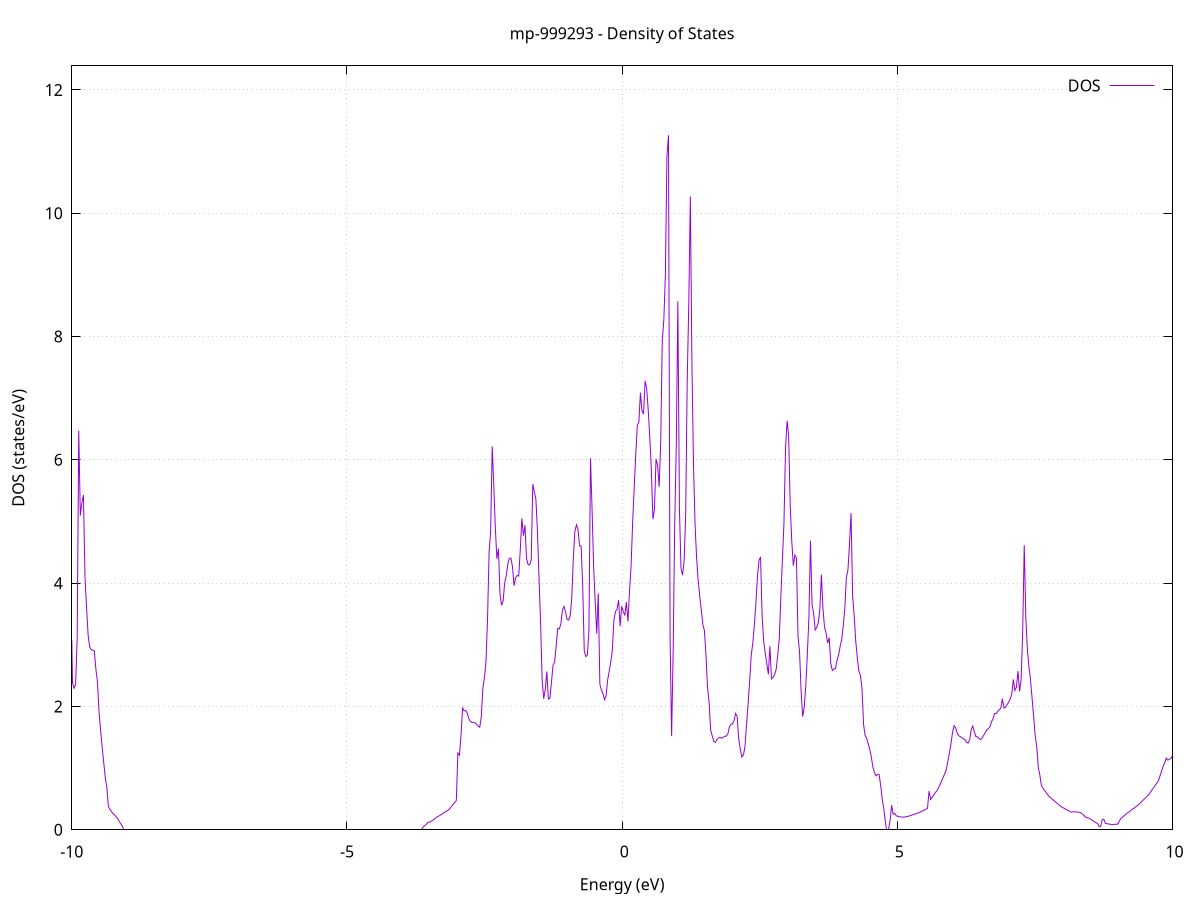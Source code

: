 set title 'mp-999293 - Density of States'
set xlabel 'Energy (eV)'
set ylabel 'DOS (states/eV)'
set grid
set xrange [-10:10]
set yrange [0:12.390]
set xzeroaxis lt -1
set terminal png size 800,600
set output 'mp-999293_dos_gnuplot.png'
plot '-' using 1:2 with lines title 'DOS'
-13.870700 0.000000
-13.842400 0.000000
-13.814000 0.000000
-13.785700 0.000000
-13.757300 0.000000
-13.729000 0.000000
-13.700600 0.000000
-13.672300 0.000000
-13.643900 0.000000
-13.615600 0.000000
-13.587200 0.000000
-13.558900 0.000000
-13.530500 0.000000
-13.502200 0.000000
-13.473800 0.000000
-13.445500 0.000000
-13.417100 0.000000
-13.388800 0.000000
-13.360400 0.000000
-13.332100 0.000000
-13.303700 0.000000
-13.275400 0.000000
-13.247000 0.000000
-13.218700 0.000000
-13.190300 0.000000
-13.162000 0.000000
-13.133600 0.000000
-13.105300 0.000000
-13.076900 0.000000
-13.048600 0.000000
-13.020200 0.000000
-12.991900 0.000000
-12.963500 0.000000
-12.935200 0.000000
-12.906800 0.000000
-12.878500 0.000000
-12.850200 0.000000
-12.821800 0.000000
-12.793500 0.000000
-12.765100 0.000000
-12.736800 0.000000
-12.708400 0.000000
-12.680100 0.000000
-12.651700 0.000000
-12.623400 0.000000
-12.595000 0.000000
-12.566700 0.000000
-12.538300 0.000000
-12.510000 0.000000
-12.481600 0.000000
-12.453300 0.000000
-12.424900 0.000000
-12.396600 0.000000
-12.368200 0.000000
-12.339900 0.000000
-12.311500 0.000000
-12.283200 0.000000
-12.254800 0.000000
-12.226500 0.000000
-12.198100 0.000000
-12.169800 0.000000
-12.141400 0.000000
-12.113100 0.000000
-12.084700 0.000000
-12.056400 0.000000
-12.028000 0.000000
-11.999700 0.000000
-11.971300 0.000000
-11.943000 0.000000
-11.914600 0.000000
-11.886300 0.000000
-11.857900 0.000000
-11.829600 0.000000
-11.801200 0.000000
-11.772900 0.000000
-11.744500 0.000000
-11.716200 0.000000
-11.687800 0.000000
-11.659500 0.000000
-11.631100 0.000000
-11.602800 0.000000
-11.574400 0.000000
-11.546100 0.000000
-11.517700 0.000000
-11.489400 0.000000
-11.461000 0.000000
-11.432700 0.000000
-11.404300 0.000000
-11.376000 0.000000
-11.347700 0.000000
-11.319300 0.000000
-11.291000 0.078900
-11.262600 0.139100
-11.234300 0.211900
-11.205900 0.250900
-11.177600 0.285100
-11.149200 0.315500
-11.120900 0.347600
-11.092500 0.390900
-11.064200 0.420100
-11.035800 0.453700
-11.007500 0.485700
-10.979100 0.517900
-10.950800 0.554400
-10.922400 0.593700
-10.894100 0.630400
-10.865700 0.665400
-10.837400 0.709900
-10.809000 0.761700
-10.780700 0.818600
-10.752300 0.877700
-10.724000 0.938100
-10.695600 1.157600
-10.667300 1.272500
-10.638900 1.413500
-10.610600 2.827300
-10.582200 2.876700
-10.553900 2.810900
-10.525500 2.350400
-10.497200 2.259900
-10.468800 2.222800
-10.440500 2.191200
-10.412100 2.089600
-10.383800 2.093300
-10.355400 2.105700
-10.327100 2.079100
-10.298700 2.103900
-10.270400 2.129400
-10.242000 2.023200
-10.213700 1.992000
-10.185300 1.922200
-10.157000 1.965000
-10.128600 2.619100
-10.100300 3.099000
-10.071900 4.058200
-10.043600 4.871700
-10.015200 3.879700
-9.986900 2.385300
-9.958500 2.296200
-9.930200 2.360800
-9.901800 3.121700
-9.873500 6.475300
-9.845200 5.097400
-9.816800 5.301800
-9.788500 5.430800
-9.760100 4.094200
-9.731800 3.609300
-9.703400 3.154500
-9.675100 2.964200
-9.646700 2.923900
-9.618400 2.908600
-9.590000 2.901600
-9.561700 2.599300
-9.533300 2.398800
-9.505000 1.911200
-9.476600 1.612100
-9.448300 1.341300
-9.419900 1.094400
-9.391600 0.847500
-9.363200 0.689600
-9.334900 0.374600
-9.306500 0.330500
-9.278200 0.292400
-9.249800 0.264600
-9.221500 0.238600
-9.193100 0.210100
-9.164800 0.183300
-9.136400 0.135200
-9.108100 0.093300
-9.079700 0.057700
-9.051400 0.000000
-9.023000 0.000000
-8.994700 0.000000
-8.966300 0.000000
-8.938000 0.000000
-8.909600 0.000000
-8.881300 0.000000
-8.852900 0.000000
-8.824600 0.000000
-8.796200 0.000000
-8.767900 0.000000
-8.739500 0.000000
-8.711200 0.000000
-8.682800 0.000000
-8.654500 0.000000
-8.626100 0.000000
-8.597800 0.000000
-8.569400 0.000000
-8.541100 0.000000
-8.512700 0.000000
-8.484400 0.000000
-8.456000 0.000000
-8.427700 0.000000
-8.399300 0.000000
-8.371000 0.000000
-8.342700 0.000000
-8.314300 0.000000
-8.286000 0.000000
-8.257600 0.000000
-8.229300 0.000000
-8.200900 0.000000
-8.172600 0.000000
-8.144200 0.000000
-8.115900 0.000000
-8.087500 0.000000
-8.059200 0.000000
-8.030800 0.000000
-8.002500 0.000000
-7.974100 0.000000
-7.945800 0.000000
-7.917400 0.000000
-7.889100 0.000000
-7.860700 0.000000
-7.832400 0.000000
-7.804000 0.000000
-7.775700 0.000000
-7.747300 0.000000
-7.719000 0.000000
-7.690600 0.000000
-7.662300 0.000000
-7.633900 0.000000
-7.605600 0.000000
-7.577200 0.000000
-7.548900 0.000000
-7.520500 0.000000
-7.492200 0.000000
-7.463800 0.000000
-7.435500 0.000000
-7.407100 0.000000
-7.378800 0.000000
-7.350400 0.000000
-7.322100 0.000000
-7.293700 0.000000
-7.265400 0.000000
-7.237000 0.000000
-7.208700 0.000000
-7.180300 0.000000
-7.152000 0.000000
-7.123600 0.000000
-7.095300 0.000000
-7.066900 0.000000
-7.038600 0.000000
-7.010200 0.000000
-6.981900 0.000000
-6.953500 0.000000
-6.925200 0.000000
-6.896800 0.000000
-6.868500 0.000000
-6.840200 0.000000
-6.811800 0.000000
-6.783500 0.000000
-6.755100 0.000000
-6.726800 0.000000
-6.698400 0.000000
-6.670100 0.000000
-6.641700 0.000000
-6.613400 0.000000
-6.585000 0.000000
-6.556700 0.000000
-6.528300 0.000000
-6.500000 0.000000
-6.471600 0.000000
-6.443300 0.000000
-6.414900 0.000000
-6.386600 0.000000
-6.358200 0.000000
-6.329900 0.000000
-6.301500 0.000000
-6.273200 0.000000
-6.244800 0.000000
-6.216500 0.000000
-6.188100 0.000000
-6.159800 0.000000
-6.131400 0.000000
-6.103100 0.000000
-6.074700 0.000000
-6.046400 0.000000
-6.018000 0.000000
-5.989700 0.000000
-5.961300 0.000000
-5.933000 0.000000
-5.904600 0.000000
-5.876300 0.000000
-5.847900 0.000000
-5.819600 0.000000
-5.791200 0.000000
-5.762900 0.000000
-5.734500 0.000000
-5.706200 0.000000
-5.677800 0.000000
-5.649500 0.000000
-5.621100 0.000000
-5.592800 0.000000
-5.564400 0.000000
-5.536100 0.000000
-5.507700 0.000000
-5.479400 0.000000
-5.451000 0.000000
-5.422700 0.000000
-5.394400 0.000000
-5.366000 0.000000
-5.337700 0.000000
-5.309300 0.000000
-5.281000 0.000000
-5.252600 0.000000
-5.224300 0.000000
-5.195900 0.000000
-5.167600 0.000000
-5.139200 0.000000
-5.110900 0.000000
-5.082500 0.000000
-5.054200 0.000000
-5.025800 0.000000
-4.997500 0.000000
-4.969100 0.000000
-4.940800 0.000000
-4.912400 0.000000
-4.884100 0.000000
-4.855700 0.000000
-4.827400 0.000000
-4.799000 0.000000
-4.770700 0.000000
-4.742300 0.000000
-4.714000 0.000000
-4.685600 0.000000
-4.657300 0.000000
-4.628900 0.000000
-4.600600 0.000000
-4.572200 0.000000
-4.543900 0.000000
-4.515500 0.000000
-4.487200 0.000000
-4.458800 0.000000
-4.430500 0.000000
-4.402100 0.000000
-4.373800 0.000000
-4.345400 0.000000
-4.317100 0.000000
-4.288700 0.000000
-4.260400 0.000000
-4.232000 0.000000
-4.203700 0.000000
-4.175300 0.000000
-4.147000 0.000000
-4.118600 0.000000
-4.090300 0.000000
-4.061900 0.000000
-4.033600 0.000000
-4.005200 0.000000
-3.976900 0.000000
-3.948500 0.000000
-3.920200 0.000000
-3.891900 0.000000
-3.863500 0.000000
-3.835200 0.000000
-3.806800 0.000000
-3.778500 0.000000
-3.750100 0.000000
-3.721800 0.000000
-3.693400 0.000000
-3.665100 0.000000
-3.636700 0.000000
-3.608400 0.051500
-3.580000 0.072900
-3.551700 0.096900
-3.523300 0.123400
-3.495000 0.123600
-3.466600 0.139700
-3.438300 0.156500
-3.409900 0.174200
-3.381600 0.194400
-3.353200 0.215600
-3.324900 0.225100
-3.296500 0.241700
-3.268200 0.258300
-3.239800 0.274500
-3.211500 0.290700
-3.183100 0.306600
-3.154800 0.322200
-3.126400 0.348600
-3.098100 0.381600
-3.069700 0.413100
-3.041400 0.444000
-3.013000 0.475200
-2.984700 1.246200
-2.956300 1.210400
-2.928000 1.524600
-2.899600 1.975400
-2.871300 1.927700
-2.842900 1.933100
-2.814600 1.894300
-2.786200 1.803500
-2.757900 1.760300
-2.729500 1.740800
-2.701200 1.738900
-2.672800 1.733800
-2.644500 1.711700
-2.616100 1.681300
-2.587800 1.663500
-2.559400 1.831900
-2.531100 2.292300
-2.502700 2.461400
-2.474400 2.725200
-2.446000 3.408500
-2.417700 4.499900
-2.389400 4.832200
-2.361000 6.218600
-2.332700 5.592700
-2.304300 4.901300
-2.276000 4.394100
-2.247600 4.559500
-2.219300 3.821900
-2.190900 3.640300
-2.162600 3.709900
-2.134200 4.006100
-2.105900 4.120600
-2.077500 4.311200
-2.049200 4.402000
-2.020800 4.407000
-1.992500 4.265100
-1.964100 3.958500
-1.935800 4.085000
-1.907400 4.124800
-1.879100 4.115900
-1.850700 4.543300
-1.822400 5.051800
-1.794000 4.769000
-1.765700 4.939500
-1.737300 4.399700
-1.709000 4.302100
-1.680600 4.293600
-1.652300 4.376400
-1.623900 5.606500
-1.595600 5.479400
-1.567200 5.363200
-1.538900 4.836500
-1.510500 4.092800
-1.482200 3.366400
-1.453800 2.436500
-1.425500 2.127100
-1.397100 2.272800
-1.368800 2.567300
-1.340400 2.119100
-1.312100 2.133400
-1.283700 2.401600
-1.255400 2.671300
-1.227000 2.717500
-1.198700 2.980300
-1.170300 3.264600
-1.142000 3.257900
-1.113600 3.337000
-1.085300 3.560500
-1.056900 3.622900
-1.028600 3.531800
-1.000200 3.411700
-0.971900 3.403500
-0.943500 3.467500
-0.915200 3.759700
-0.886900 4.405900
-0.858500 4.841500
-0.830200 4.946000
-0.801800 4.870400
-0.773500 4.606300
-0.745100 4.604000
-0.716800 3.958200
-0.688400 2.898300
-0.660100 2.809000
-0.631700 2.834800
-0.603400 3.237000
-0.575000 6.025700
-0.546700 5.199500
-0.518300 4.267900
-0.490000 3.706700
-0.461600 3.178400
-0.433300 3.833900
-0.404900 2.360600
-0.376600 2.267900
-0.348200 2.207200
-0.319900 2.109600
-0.291500 2.178200
-0.263200 2.431500
-0.234800 2.569200
-0.206500 2.720900
-0.178100 2.915400
-0.149800 3.395800
-0.121400 3.540300
-0.093100 3.575400
-0.064700 3.724800
-0.036400 3.300600
-0.008000 3.625400
0.020300 3.537700
0.048700 3.476300
0.077000 3.691900
0.105400 3.379300
0.133700 3.869200
0.162100 4.276500
0.190400 4.973200
0.218800 5.542700
0.247100 6.077000
0.275500 6.563000
0.303800 6.610800
0.332200 7.087900
0.360500 6.797900
0.388900 6.743600
0.417200 7.282400
0.445600 7.160500
0.473900 6.807100
0.502300 6.370800
0.530600 5.838600
0.559000 5.038500
0.587300 5.201600
0.615600 6.010900
0.644000 5.916300
0.672300 5.562100
0.700700 6.286800
0.729000 7.930800
0.757400 8.267300
0.785700 9.007700
0.814100 10.925000
0.842400 11.263900
0.870800 3.133400
0.899100 1.519000
0.927500 2.920400
0.955800 5.005500
0.984200 6.245100
1.012500 8.570200
1.040900 5.212300
1.069200 4.245300
1.097600 4.129800
1.125900 4.360200
1.154300 5.106700
1.182600 7.294400
1.211000 8.533600
1.239300 10.271500
1.267700 7.579300
1.296000 5.939500
1.324400 4.970700
1.352700 4.410600
1.381100 4.045200
1.409400 3.791700
1.437800 3.572000
1.466100 3.328500
1.494500 3.231200
1.522800 2.841400
1.551200 2.313600
1.579500 2.075800
1.607900 1.618900
1.636200 1.523400
1.664600 1.433400
1.692900 1.416300
1.721300 1.461200
1.749600 1.486100
1.778000 1.500000
1.806300 1.485400
1.834700 1.499600
1.863000 1.518700
1.891400 1.516600
1.919700 1.550400
1.948100 1.667100
1.976400 1.711800
2.004800 1.716900
2.033100 1.772300
2.061500 1.886100
2.089800 1.835600
2.118100 1.468200
2.146500 1.310700
2.174800 1.180700
2.203200 1.211300
2.231500 1.346700
2.259900 1.701200
2.288200 2.040500
2.316600 2.409300
2.344900 2.823400
2.373300 3.027600
2.401600 3.310800
2.430000 3.668600
2.458300 4.111400
2.486700 4.367900
2.515000 4.425200
2.543400 3.474300
2.571700 3.059300
2.600100 2.869800
2.628400 2.693200
2.656800 2.523500
2.685100 2.978500
2.713500 2.446900
2.741800 2.470700
2.770200 2.514000
2.798500 2.600000
2.826900 2.834700
2.855200 3.101900
2.883600 3.780400
2.911900 4.372500
2.940300 4.974000
2.968600 6.188700
2.997000 6.635400
3.025300 6.388700
3.053700 5.271200
3.082000 4.685000
3.110400 4.283600
3.138700 4.455300
3.167100 4.403400
3.195400 3.138900
3.223800 2.883300
3.252100 2.243200
3.280500 1.834600
3.308800 1.989200
3.337200 2.342500
3.365500 2.848600
3.393900 3.452900
3.422200 4.687200
3.450600 3.647600
3.478900 3.516800
3.507300 3.240000
3.535600 3.283800
3.563900 3.355300
3.592300 3.576500
3.620600 4.137700
3.649000 3.583200
3.677300 3.285800
3.705700 3.190700
3.734000 3.029000
3.762400 3.115800
3.790700 2.700800
3.819100 2.583000
3.847400 2.610800
3.875800 2.614200
3.904100 2.744600
3.932500 2.833200
3.960800 2.972800
3.989200 3.088200
4.017500 3.306900
4.045900 3.592800
4.074200 4.094000
4.102600 4.213100
4.130900 4.629900
4.159300 5.138000
4.187600 3.790100
4.216000 3.472200
4.244300 3.060900
4.272700 2.794600
4.301000 2.572700
4.329400 2.503900
4.357700 2.296800
4.386100 1.715000
4.414400 1.527800
4.442800 1.486300
4.471100 1.395000
4.499500 1.299300
4.527800 1.180000
4.556200 1.018700
4.584500 0.925100
4.612900 0.873800
4.641200 0.897000
4.669600 0.894700
4.697900 0.716800
4.726300 0.492800
4.754600 0.340800
4.783000 0.126800
4.811300 0.000000
4.839700 0.000000
4.868000 0.145300
4.896400 0.399700
4.924700 0.253700
4.953100 0.266100
4.981400 0.225300
5.009800 0.219700
5.038100 0.211000
5.066400 0.207600
5.094800 0.205900
5.123100 0.205600
5.151500 0.209900
5.179800 0.215300
5.208200 0.221800
5.236500 0.229600
5.264900 0.238500
5.293200 0.247500
5.321600 0.256600
5.349900 0.264100
5.378300 0.273900
5.406600 0.284700
5.435000 0.295700
5.463300 0.307500
5.491700 0.320000
5.520000 0.332200
5.548400 0.347700
5.576700 0.627900
5.605100 0.491200
5.633400 0.525900
5.661800 0.561800
5.690100 0.603300
5.718500 0.632400
5.746800 0.678100
5.775200 0.730200
5.803500 0.787800
5.831900 0.848900
5.860200 0.907700
5.888600 0.968300
5.916900 1.103700
5.945300 1.238800
5.973600 1.388600
6.002000 1.571700
6.030300 1.687400
6.058700 1.656600
6.087000 1.570400
6.115400 1.524400
6.143700 1.511500
6.172100 1.493300
6.200400 1.473600
6.228800 1.464700
6.257100 1.415900
6.285500 1.407100
6.313800 1.457000
6.342200 1.620000
6.370500 1.682500
6.398900 1.593000
6.427200 1.511500
6.455600 1.508100
6.483900 1.482900
6.512300 1.463100
6.540600 1.488500
6.568900 1.531300
6.597300 1.575900
6.625600 1.620400
6.654000 1.638800
6.682300 1.668700
6.710700 1.752700
6.739000 1.798300
6.767400 1.887600
6.795700 1.882300
6.824100 1.916700
6.852400 1.944900
6.880800 1.972600
6.909100 2.125800
6.937500 1.974500
6.965800 1.985100
6.994200 2.027600
7.022500 2.067600
7.050900 2.123900
7.079200 2.199000
7.107600 2.439000
7.135900 2.259300
7.164300 2.315000
7.192600 2.573300
7.221000 2.242900
7.249300 2.439400
7.277700 3.200700
7.306000 4.615200
7.334400 3.457700
7.362700 2.932900
7.391100 2.648100
7.419400 2.441700
7.447800 2.140400
7.476100 1.847300
7.504500 1.528000
7.532800 1.354700
7.561200 1.014800
7.589500 0.886100
7.617900 0.715500
7.646200 0.676400
7.674600 0.637300
7.702900 0.604200
7.731300 0.569600
7.759600 0.538000
7.788000 0.516700
7.816300 0.495700
7.844700 0.475300
7.873000 0.452900
7.901400 0.430800
7.929700 0.410800
7.958100 0.385600
7.986400 0.370700
8.014800 0.356200
8.043100 0.341900
8.071400 0.327700
8.099800 0.313700
8.128100 0.299700
8.156500 0.286300
8.184800 0.291200
8.213200 0.290200
8.241500 0.289900
8.269900 0.288000
8.298200 0.284500
8.326600 0.279300
8.354900 0.260900
8.383300 0.242300
8.411600 0.211700
8.440000 0.195200
8.468300 0.193300
8.496700 0.178900
8.525000 0.164600
8.553400 0.147600
8.581700 0.130000
8.610100 0.114600
8.638400 0.101500
8.666800 0.050800
8.695100 0.057800
8.723500 0.164700
8.751800 0.169900
8.780200 0.103900
8.808500 0.098900
8.836900 0.094200
8.865200 0.089900
8.893600 0.086000
8.921900 0.086800
8.950300 0.088200
8.978600 0.090300
9.007000 0.092300
9.035300 0.144900
9.063700 0.185800
9.092000 0.205800
9.120400 0.226900
9.148700 0.249200
9.177100 0.272900
9.205400 0.284200
9.233800 0.307400
9.262100 0.331500
9.290500 0.342400
9.318800 0.362300
9.347200 0.382500
9.375500 0.400500
9.403900 0.424200
9.432200 0.450200
9.460600 0.475100
9.488900 0.500000
9.517300 0.523600
9.545600 0.548600
9.573900 0.573900
9.602300 0.615200
9.630600 0.650900
9.659000 0.685800
9.687300 0.722400
9.715700 0.758200
9.744000 0.793700
9.772400 0.872500
9.800700 0.949800
9.829100 1.029300
9.857400 1.078900
9.885800 1.162700
9.914100 1.129600
9.942500 1.143300
9.970800 1.158500
9.999200 1.200000
10.027500 1.269500
10.055900 1.315100
10.084200 1.012900
10.112600 1.011100
10.140900 1.010000
10.169300 1.024300
10.197600 1.029200
10.226000 1.037900
10.254300 1.048800
10.282700 1.060500
10.311000 1.071900
10.339400 1.084200
10.367700 1.066300
10.396100 1.092300
10.424400 1.094900
10.452800 1.096100
10.481100 1.096200
10.509500 1.108400
10.537800 1.101500
10.566200 1.100700
10.594500 1.098600
10.622900 1.095200
10.651200 1.093800
10.679600 1.108700
10.707900 1.105800
10.736300 1.106100
10.764600 1.107100
10.793000 1.106600
10.821300 1.104100
10.849700 1.101600
10.878000 1.096000
10.906400 1.093500
10.934700 1.092200
10.963100 1.048900
10.991400 1.023300
11.019800 1.016600
11.048100 1.001800
11.076400 1.011400
11.104800 0.996800
11.133100 0.978400
11.161500 0.970200
11.189800 0.965700
11.218200 0.963500
11.246500 0.959800
11.274900 0.961200
11.303200 1.037800
11.331600 1.066900
11.359900 0.990200
11.388300 0.986600
11.416600 0.945600
11.445000 0.926400
11.473300 0.970400
11.501700 1.248800
11.530000 1.632100
11.558400 1.646000
11.586700 1.553500
11.615100 1.425500
11.643400 1.327400
11.671800 1.277600
11.700100 1.333900
11.728500 1.400200
11.756800 1.534900
11.785200 1.705200
11.813500 1.811100
11.841900 1.927600
11.870200 2.045500
11.898600 2.209200
11.926900 2.347000
11.955300 2.345400
11.983600 2.373500
12.012000 2.587100
12.040300 2.655700
12.068700 2.206500
12.097000 1.890600
12.125400 1.710600
12.153700 1.590400
12.182100 1.488800
12.210400 1.397200
12.238800 1.313100
12.267100 1.236100
12.295500 1.160900
12.323800 1.105300
12.352200 1.073200
12.380500 1.032900
12.408900 0.980400
12.437200 0.910000
12.465600 0.848900
12.493900 0.793600
12.522200 0.836400
12.550600 0.944600
12.578900 0.651300
12.607300 0.587500
12.635600 0.526400
12.664000 0.454800
12.692300 0.380800
12.720700 0.375800
12.749000 0.302600
12.777400 0.242500
12.805700 0.187200
12.834100 0.118300
12.862400 0.000000
12.890800 0.000000
12.919100 0.000000
12.947500 0.000000
12.975800 0.000000
13.004200 0.000000
13.032500 0.000000
13.060900 0.000000
13.089200 0.000000
13.117600 0.000000
13.145900 0.000000
13.174300 0.000000
13.202600 0.000000
13.231000 0.356500
13.259300 0.177300
13.287700 0.187200
13.316000 0.197100
13.344400 0.207100
13.372700 0.257200
13.401100 0.353800
13.429400 0.386700
13.457800 0.382600
13.486100 0.387100
13.514500 0.400900
13.542800 0.406500
13.571200 0.410400
13.599500 0.413700
13.627900 0.415000
13.656200 0.424600
13.684600 0.433900
13.712900 0.442800
13.741300 0.451800
13.769600 0.456500
13.798000 0.469000
13.826300 0.482000
13.854700 0.495700
13.883000 0.509700
13.911400 0.524100
13.939700 0.538900
13.968100 0.556900
13.996400 0.568400
14.024700 0.577800
14.053100 0.581900
14.081400 0.587300
14.109800 0.592100
14.138100 0.596600
14.166500 0.600700
14.194800 0.606300
14.223200 0.606800
14.251500 0.614100
14.279900 0.621100
14.308200 0.625000
14.336600 0.627600
14.364900 0.632000
14.393300 0.638300
14.421600 0.645700
14.450000 0.649600
14.478300 0.661300
14.506700 0.673600
14.535000 0.686400
14.563400 0.699700
14.591700 0.713500
14.620100 0.728100
14.648400 0.744400
14.676800 0.762000
14.705100 0.780900
14.733500 0.790200
14.761800 0.787000
14.790200 0.775600
14.818500 0.776100
14.846900 0.760600
14.875200 0.743100
14.903600 0.723800
14.931900 0.717600
14.960300 0.708700
14.988600 0.703100
15.017000 0.701100
15.045300 0.702000
15.073700 0.705500
15.102000 0.711300
15.130400 0.718200
15.158700 0.726100
15.187100 0.735300
15.215400 0.745000
15.243800 0.759400
15.272100 0.772300
15.300500 0.785800
15.328800 0.799700
15.357200 0.814400
15.385500 0.829400
15.413900 0.844600
15.442200 0.860000
15.470600 0.878600
15.498900 0.898400
15.527200 0.919500
15.555600 0.965600
15.583900 0.992300
15.612300 1.036600
15.640600 1.067000
15.669000 1.097300
15.697300 1.128700
15.725700 1.199400
15.754000 1.236000
15.782400 1.298100
15.810700 1.353900
15.839100 1.402600
15.867400 1.720500
15.895800 1.558600
15.924100 1.470500
15.952500 1.460100
15.980800 1.452500
16.009200 1.406500
16.037500 1.397700
16.065900 1.392200
16.094200 1.388900
16.122600 1.389200
16.150900 1.391000
16.179300 1.397300
16.207600 1.408200
16.236000 1.527200
16.264300 1.562400
16.292700 1.632600
16.321000 2.123600
16.349400 1.737900
16.377700 1.691900
16.406100 1.587300
16.434400 1.587200
16.462800 1.581000
16.491100 1.570100
16.519500 1.566000
16.547800 1.575000
16.576200 1.575500
16.604500 1.572500
16.632900 1.588200
16.661200 1.638700
16.689600 1.678700
16.717900 1.678900
16.746300 1.867200
16.774600 1.831800
16.803000 1.652600
16.831300 1.492700
16.859700 1.472800
16.888000 1.461000
16.916400 1.506600
16.944700 1.535900
16.973100 1.494200
17.001400 1.070600
17.029700 0.993700
17.058100 0.919500
17.086400 0.871600
17.114800 0.914300
17.143100 0.843100
17.171500 0.608100
17.199800 0.590900
17.228200 0.616000
17.256500 0.764100
17.284900 0.608400
17.313200 0.473200
17.341600 0.482900
17.369900 0.516600
17.398300 0.539800
17.426600 0.564000
17.455000 0.583200
17.483300 0.600000
17.511700 0.617500
17.540000 0.637000
17.568400 0.826100
17.596700 0.950600
17.625100 0.993700
17.653400 1.019400
17.681800 1.083700
17.710100 1.168600
17.738500 1.246400
17.766800 1.345500
17.795200 1.470200
17.823500 1.549900
17.851900 1.603400
17.880200 1.666800
17.908600 1.745900
17.936900 1.872800
17.965300 2.059900
17.993600 2.216300
18.022000 2.283900
18.050300 2.219400
18.078700 2.206800
18.107000 2.137100
18.135400 2.082900
18.163700 2.155600
18.192100 2.087600
18.220400 2.068000
18.248800 2.070200
18.277100 2.116000
18.305500 2.146900
18.333800 2.106400
18.362200 2.104700
18.390500 2.144600
18.418900 2.187900
18.447200 2.177200
18.475600 2.256300
18.503900 2.356100
18.532200 2.349900
18.560600 2.386700
18.588900 2.384800
18.617300 2.664500
18.645600 3.474400
18.674000 3.506800
18.702300 2.746500
18.730700 2.217800
18.759000 1.978700
18.787400 1.939200
18.815700 1.852800
18.844100 1.835300
18.872400 1.783100
18.900800 1.748300
18.929100 1.704600
18.957500 1.708600
18.985800 1.691000
19.014200 1.693400
19.042500 1.686200
19.070900 1.656900
19.099200 1.651400
19.127600 1.692700
19.155900 1.700500
19.184300 1.712900
19.212600 1.788700
19.241000 1.786200
19.269300 1.804800
19.297700 1.860000
19.326000 1.881400
19.354400 1.897700
19.382700 2.065500
19.411100 1.944000
19.439400 1.987400
19.467800 1.861900
19.496100 1.659300
19.524500 1.594700
19.552800 1.454000
19.581200 1.312300
19.609500 1.215100
19.637900 1.154600
19.666200 1.109100
19.694600 1.080100
19.722900 1.022600
19.751300 1.046500
19.779600 1.004500
19.808000 1.022800
19.836300 1.015700
19.864700 1.041800
19.893000 1.102900
19.921400 1.198700
19.949700 1.293900
19.978100 1.551200
20.006400 1.569800
20.034700 1.530500
20.063100 1.422700
20.091400 1.418600
20.119800 1.433900
20.148100 1.405800
20.176500 1.381500
20.204800 1.394600
20.233200 1.405700
20.261500 1.443400
20.289900 1.502000
20.318200 1.610000
20.346600 1.682700
20.374900 1.754200
20.403300 1.877300
20.431600 1.955500
20.460000 2.030200
20.488300 2.117800
20.516700 2.229900
20.545000 2.199900
20.573400 2.234100
20.601700 2.239500
20.630100 2.262200
20.658400 2.361600
20.686800 2.175000
20.715100 2.319500
20.743500 2.266600
20.771800 2.308100
20.800200 2.282600
20.828500 2.232900
20.856900 2.126600
20.885200 2.123500
20.913600 2.496300
20.941900 2.118700
20.970300 2.222700
20.998600 2.365800
21.027000 2.331800
21.055300 2.439900
21.083700 2.352300
21.112000 2.303300
21.140400 2.092900
21.168700 2.004200
21.197100 2.133000
21.225400 2.023800
21.253800 1.927100
21.282100 1.851400
21.310500 1.816400
21.338800 1.771300
21.367200 1.938900
21.395500 2.078200
21.423900 2.362300
21.452200 2.593200
21.480500 2.606300
21.508900 2.758800
21.537200 2.800900
21.565600 2.943100
21.593900 3.056800
21.622300 3.157400
21.650600 3.871400
21.679000 3.771000
21.707300 3.553700
21.735700 3.413100
21.764000 3.240600
21.792400 3.116700
21.820700 3.229600
21.849100 3.092000
21.877400 2.827700
21.905800 2.823400
21.934100 2.991300
21.962500 2.767400
21.990800 2.716300
22.019200 2.904400
22.047500 2.603200
22.075900 2.438500
22.104200 2.317800
22.132600 2.269300
22.160900 2.206600
22.189300 2.278700
22.217600 2.456700
22.246000 2.937600
22.274300 2.115900
22.302700 2.163400
22.331000 2.237500
22.359400 2.432500
22.387700 2.633000
22.416100 2.602900
22.444400 2.529400
22.472800 2.414300
22.501100 2.407300
22.529500 2.643700
22.557800 2.678300
22.586200 2.535700
22.614500 2.276600
22.642900 2.261400
22.671200 2.386300
22.699600 2.556500
22.727900 2.569200
22.756300 2.615200
22.784600 2.562300
22.813000 2.505200
22.841300 2.321400
22.869700 2.070300
22.898000 2.000600
22.926400 2.021400
22.954700 2.123700
22.983000 2.345100
23.011400 2.517600
23.039700 2.752700
23.068100 2.503100
23.096400 2.432500
23.124800 2.478500
23.153100 2.513900
23.181500 2.376500
23.209800 2.170900
23.238200 2.106000
23.266500 2.006900
23.294900 1.953500
23.323200 1.931400
23.351600 1.943900
23.379900 2.446500
23.408300 2.255800
23.436600 2.041700
23.465000 1.965000
23.493300 1.902400
23.521700 1.913300
23.550000 1.911700
23.578400 1.854900
23.606700 1.825000
23.635100 1.899300
23.663400 1.976000
23.691800 1.988200
23.720100 2.053700
23.748500 2.144900
23.776800 2.165700
23.805200 2.207800
23.833500 2.258100
23.861900 2.789000
23.890200 2.548900
23.918600 2.670700
23.946900 2.824000
23.975300 3.001600
24.003600 3.258800
24.032000 3.600100
24.060300 4.301300
24.088700 4.979100
24.117000 6.301300
24.145400 10.346000
24.173700 19.670700
24.202100 45.960200
24.230400 18.304100
24.258800 15.940400
24.287100 15.164300
24.315500 12.546900
24.343800 13.538400
24.372200 14.823900
24.400500 30.981600
24.428900 19.219200
24.457200 7.966700
24.485500 8.403700
24.513900 5.647200
24.542200 4.955000
24.570600 4.495900
24.598900 4.663400
24.627300 4.717600
24.655600 6.351700
24.684000 8.116500
24.712300 10.889500
24.740700 12.239400
24.769000 35.975600
24.797400 18.592900
24.825700 14.920100
24.854100 8.153700
24.882400 5.296100
24.910800 3.774800
24.939100 3.467300
24.967500 3.135400
24.995800 2.757900
25.024200 2.517100
25.052500 2.613300
25.080900 2.094100
25.109200 2.062600
25.137600 2.327900
25.165900 2.506800
25.194300 2.273600
25.222600 2.195100
25.251000 2.006800
25.279300 2.005600
25.307700 1.978600
25.336000 2.048500
25.364400 1.767200
25.392700 1.665300
25.421100 1.497500
25.449400 1.449700
25.477800 1.420600
25.506100 1.410800
25.534500 1.418400
25.562800 1.432900
25.591200 1.440600
25.619500 1.451500
25.647900 1.467100
25.676200 1.491300
25.704600 1.509000
25.732900 1.729600
25.761300 1.788100
25.789600 1.760700
25.818000 1.689300
25.846300 1.652600
25.874700 1.648300
25.903000 1.716200
25.931400 1.739700
25.959700 1.787700
25.988000 1.848400
26.016400 1.897300
26.044700 1.884100
26.073100 2.010400
26.101400 2.013200
26.129800 1.996000
26.158100 1.976800
26.186500 1.970800
26.214800 1.964000
26.243200 1.962000
26.271500 1.949700
26.299900 1.940600
26.328200 1.880800
26.356600 1.797600
26.384900 1.714600
26.413300 1.647300
26.441600 1.593100
26.470000 1.679600
26.498300 1.553100
26.526700 1.475900
26.555000 1.432400
26.583400 1.397000
26.611700 1.430500
26.640100 1.356100
26.668400 1.370500
26.696800 1.431100
26.725100 1.330700
26.753500 1.321400
26.781800 1.316100
26.810200 1.308100
26.838500 1.296900
26.866900 1.301200
26.895200 1.302300
26.923600 1.331500
26.951900 1.383900
26.980300 1.400400
27.008600 1.421300
27.037000 1.447600
27.065300 1.567100
27.093700 1.598400
27.122000 1.585000
27.150400 1.566600
27.178700 1.644700
27.207100 1.672900
27.235400 1.658200
27.263800 1.620000
27.292100 1.582100
27.320500 1.512800
27.348800 1.473900
27.377200 1.437000
27.405500 1.417300
27.433900 1.387300
27.462200 1.359800
27.490500 1.334200
27.518900 1.266400
27.547200 1.255100
27.575600 1.240200
27.603900 1.265400
27.632300 1.333400
27.660600 1.282700
27.689000 1.208400
27.717300 1.113800
27.745700 1.043700
27.774000 1.041300
27.802400 1.036900
27.830700 1.026400
27.859100 1.009400
27.887400 1.013100
27.915800 1.036000
27.944100 1.019100
27.972500 0.999100
28.000800 0.983100
28.029200 1.106600
28.057500 0.876300
28.085900 0.861300
28.114200 0.850700
28.142600 0.885600
28.170900 0.824300
28.199300 0.823200
28.227600 0.826900
28.256000 0.838900
28.284300 0.851600
28.312700 0.855500
28.341000 0.884000
28.369400 0.881600
28.397700 0.895000
28.426100 0.903600
28.454400 0.902100
28.482800 0.911200
28.511100 0.917300
28.539500 0.911000
28.567800 0.929800
28.596200 0.892300
28.624500 0.996300
28.652900 1.078400
28.681200 1.146400
28.709600 1.176600
28.737900 1.362200
28.766300 1.426900
28.794600 1.466400
28.823000 1.461800
28.851300 1.412600
28.879700 1.372000
28.908000 1.314100
28.936300 1.190400
28.964700 1.145700
28.993000 1.108000
29.021400 1.088400
29.049700 1.079600
29.078100 1.048800
29.106400 1.021200
29.134800 0.967500
29.163100 0.929300
29.191500 0.898500
29.219800 0.874100
29.248200 0.850900
29.276500 0.816900
29.304900 0.781600
29.333200 0.737800
29.361600 0.703700
29.389900 0.802400
29.418300 0.622400
29.446600 0.551500
29.475000 0.512200
29.503300 0.506600
29.531700 0.544500
29.560000 0.762400
29.588400 1.185800
29.616700 0.766900
29.645100 0.843900
29.673400 1.033700
29.701800 1.286500
29.730100 1.596600
29.758500 2.011900
29.786800 2.205600
29.815200 2.024100
29.843500 2.058600
29.871900 2.047600
29.900200 1.962200
29.928600 1.857700
29.956900 1.803700
29.985300 1.736100
30.013600 1.657700
30.042000 1.549700
30.070300 1.417400
30.098700 1.391300
30.127000 1.425600
30.155400 1.432200
30.183700 1.461300
30.212100 1.501900
30.240400 1.542400
30.268800 1.591400
30.297100 1.680300
30.325500 1.782400
30.353800 1.722300
30.382200 1.718700
30.410500 1.985900
30.438800 1.723700
30.467200 1.772400
30.495500 1.797600
30.523900 1.866500
30.552200 1.865200
30.580600 1.857800
30.608900 1.878100
30.637300 1.843100
30.665600 1.885600
30.694000 1.919100
30.722300 1.928600
30.750700 1.930000
30.779000 1.930400
30.807400 1.951700
30.835700 2.042700
30.864100 2.169300
30.892400 2.363400
30.920800 2.442900
30.949100 2.554600
30.977500 2.929300
31.005800 2.755400
31.034200 2.827900
31.062500 3.031300
31.090900 2.932300
31.119200 2.935300
31.147600 2.895300
31.175900 2.494000
31.204300 2.344600
31.232600 2.133900
31.261000 2.029700
31.289300 1.942200
31.317700 1.894900
31.346000 1.859000
31.374400 1.917500
31.402700 1.967300
31.431100 2.166200
31.459400 2.333600
31.487800 2.345900
31.516100 2.442200
31.544500 2.476100
31.572800 2.517500
31.601200 2.535600
31.629500 2.585000
31.657900 2.672900
31.686200 2.795500
31.714600 2.766000
31.742900 2.831400
31.771300 2.957000
31.799600 2.993400
31.828000 2.999800
31.856300 3.142700
31.884700 3.160000
31.913000 2.798000
31.941300 2.692000
31.969700 2.472000
31.998000 2.405800
32.026400 2.343000
32.054700 2.276100
32.083100 2.281600
32.111400 2.404800
32.139800 2.339000
32.168100 2.398700
32.196500 2.499600
32.224800 2.581100
32.253200 2.777500
32.281500 2.816600
32.309900 2.768600
32.338200 2.798400
32.366600 2.560800
32.394900 2.398300
32.423300 2.259200
32.451600 2.199500
32.480000 2.148200
32.508300 1.927800
32.536700 1.864400
32.565000 2.014800
32.593400 2.015600
32.621700 2.059900
32.650100 2.004300
32.678400 1.947300
32.706800 1.952500
32.735100 1.975500
32.763500 2.012200
32.791800 1.999100
32.820200 2.018300
32.848500 2.051100
32.876900 2.024700
32.905200 1.960500
32.933600 1.904000
32.961900 1.867100
32.990300 1.783300
33.018600 1.742100
33.047000 1.698200
33.075300 1.690400
33.103700 1.634600
33.132000 1.638600
33.160400 1.630100
33.188700 1.625700
33.217100 1.612600
33.245400 1.591100
33.273800 1.600100
33.302100 1.614800
33.330500 1.620800
33.358800 1.649900
33.387200 1.676900
33.415500 1.701900
33.443800 1.713900
33.472200 1.706300
33.500500 1.672400
33.528900 1.646400
33.557200 1.648500
33.585600 1.657000
33.613900 1.648900
33.642300 1.649800
33.670600 1.654800
33.699000 1.650600
33.727300 1.669400
33.755700 1.699600
33.784000 1.734600
33.812400 1.766900
33.840700 1.935100
33.869100 1.885700
33.897400 1.825500
33.925800 1.776900
33.954100 1.773000
33.982500 1.753700
34.010800 1.806000
34.039200 1.934700
34.067500 1.959900
34.095900 2.118300
34.124200 2.188900
34.152600 2.211200
34.180900 2.129300
34.209300 2.213800
34.237600 2.264400
34.266000 2.487100
34.294300 2.403900
34.322700 2.445300
34.351000 2.297600
34.379400 2.409200
34.407700 2.555400
34.436100 2.495400
34.464400 2.570000
34.492800 2.636000
34.521100 2.691200
34.549500 2.787000
34.577800 2.860000
34.606200 2.886100
34.634500 3.087100
34.662900 3.426000
34.691200 3.128400
34.719600 2.858900
34.747900 2.727100
34.776300 2.755000
34.804600 2.628800
34.833000 2.726800
34.861300 2.615900
34.889700 2.566500
34.918000 2.602700
34.946300 2.657000
34.974700 2.699200
35.003000 2.800500
35.031400 2.894200
35.059700 3.003700
35.088100 3.077700
35.116400 3.304200
35.144800 3.309700
35.173100 3.391500
35.201500 3.358200
35.229800 3.402000
35.258200 3.319300
35.286500 3.198400
35.314900 3.215600
35.343200 3.191600
35.371600 3.079500
35.399900 2.961600
35.428300 2.903100
35.456600 2.863300
35.485000 2.847100
35.513300 2.813000
35.541700 2.698400
35.570000 2.771800
35.598400 2.759200
35.626700 2.747200
35.655100 2.730500
35.683400 2.694500
35.711800 2.763900
35.740100 2.826800
35.768500 2.905200
35.796800 2.894000
35.825200 2.940200
35.853500 2.912200
35.881900 2.831600
35.910200 2.649100
35.938600 2.509500
35.966900 2.369900
35.995300 2.299800
36.023600 2.226200
36.052000 2.155600
36.080300 2.209600
36.108700 2.203400
36.137000 2.057100
36.165400 2.043400
36.193700 2.030500
36.222100 2.024600
36.250400 2.250400
36.278800 2.139000
36.307100 2.238900
36.335500 2.316100
36.363800 2.393800
36.392200 2.453500
36.420500 2.455200
36.448800 2.402400
36.477200 2.365800
36.505500 2.343900
36.533900 2.228700
36.562200 2.115100
36.590600 2.052900
36.618900 2.067800
36.647300 2.039700
36.675600 2.057500
36.704000 2.002900
36.732300 2.013600
36.760700 2.158600
36.789000 2.106300
36.817400 2.109700
36.845700 2.110600
36.874100 2.212200
36.902400 2.287400
36.930800 2.368300
36.959100 2.338400
36.987500 2.347200
37.015800 2.366500
37.044200 2.382100
37.072500 2.390900
37.100900 2.430200
37.129200 2.365000
37.157600 2.295500
37.185900 2.191100
37.214300 2.067400
37.242600 2.011300
37.271000 1.991500
37.299300 2.041700
37.327700 2.027700
37.356000 2.130900
37.384400 2.287600
37.412700 2.269900
37.441100 2.406300
37.469400 2.296700
37.497800 2.270800
37.526100 2.045600
37.554500 2.082900
37.582800 1.970300
37.611200 1.964600
37.639500 2.047500
37.667900 2.063400
37.696200 1.942500
37.724600 1.928500
37.752900 1.846000
37.781300 1.848100
37.809600 1.766700
37.838000 1.633400
37.866300 1.661000
37.894600 1.726800
37.923000 1.643600
37.951300 1.578600
37.979700 1.565400
38.008000 1.538900
38.036400 1.535900
38.064700 1.532500
38.093100 1.682200
38.121400 1.691600
38.149800 1.613800
38.178100 1.559100
38.206500 1.476000
38.234800 1.417700
38.263200 1.356400
38.291500 1.303500
38.319900 1.261400
38.348200 1.226700
38.376600 1.164400
38.404900 1.093000
38.433300 1.032600
38.461600 0.943400
38.490000 0.865300
38.518300 0.833500
38.546700 0.811900
38.575000 0.789600
38.603400 0.766700
38.631700 0.741700
38.660100 0.740500
38.688400 0.719200
38.716800 0.726900
38.745100 0.671300
38.773500 0.618200
38.801800 0.595800
38.830200 0.586400
38.858500 0.552200
38.886900 0.538500
38.915200 0.530800
38.943600 0.532700
38.971900 0.524500
39.000300 0.503100
39.028600 0.472600
39.057000 0.452300
39.085300 0.434000
39.113700 0.421600
39.142000 0.416900
39.170400 0.421700
39.198700 0.370800
39.227100 0.346000
39.255400 0.360500
39.283800 0.284700
39.312100 0.251900
39.340500 0.220900
39.368800 0.197300
39.397100 0.179600
39.425500 0.167100
39.453800 0.156300
39.482200 0.146000
39.510500 0.136100
39.538900 0.118800
39.567200 0.098600
39.595600 0.088100
39.623900 0.078700
39.652300 0.075600
39.680600 0.072600
39.709000 0.069600
39.737300 0.066700
39.765700 0.063800
39.794000 0.061000
39.822400 0.058200
39.850700 0.055500
39.879100 0.052800
39.907400 0.050200
39.935800 0.047600
39.964100 0.045100
39.992500 0.042600
40.020800 0.040100
40.049200 0.042400
40.077500 0.038800
40.105900 0.042400
40.134200 0.037800
40.162600 0.033500
40.190900 0.029300
40.219300 0.025300
40.247600 0.021500
40.276000 0.000000
40.304300 0.000000
40.332700 0.000000
40.361000 0.000000
40.389400 0.000000
40.417700 0.000000
40.446100 0.000000
40.474400 0.000000
40.502800 0.000000
40.531100 0.000000
40.559500 0.000000
40.587800 0.000000
40.616200 0.000000
40.644500 0.000000
40.672900 0.000000
40.701200 0.000000
40.729600 0.000000
40.757900 0.000000
40.786300 0.000000
40.814600 0.000000
40.843000 0.000000
40.871300 0.000000
40.899600 0.000000
40.928000 0.000000
40.956300 0.000000
40.984700 0.000000
41.013000 0.000000
41.041400 0.000000
41.069700 0.000000
41.098100 0.000000
41.126400 0.000000
41.154800 0.000000
41.183100 0.000000
41.211500 0.000000
41.239800 0.000000
41.268200 0.000000
41.296500 0.000000
41.324900 0.000000
41.353200 0.000000
41.381600 0.000000
41.409900 0.000000
41.438300 0.000000
41.466600 0.000000
41.495000 0.000000
41.523300 0.000000
41.551700 0.000000
41.580000 0.000000
41.608400 0.000000
41.636700 0.000000
41.665100 0.000000
41.693400 0.000000
41.721800 0.000000
41.750100 0.000000
41.778500 0.000000
41.806800 0.000000
41.835200 0.000000
41.863500 0.000000
41.891900 0.000000
41.920200 0.000000
41.948600 0.000000
41.976900 0.000000
42.005300 0.000000
42.033600 0.000000
42.062000 0.000000
42.090300 0.000000
42.118700 0.000000
42.147000 0.000000
42.175400 0.000000
42.203700 0.000000
42.232100 0.000000
42.260400 0.000000
42.288800 0.000000
42.317100 0.000000
42.345500 0.000000
42.373800 0.000000
42.402100 0.000000
42.430500 0.000000
42.458800 0.000000
42.487200 0.000000
42.515500 0.000000
42.543900 0.000000
42.572200 0.000000
42.600600 0.000000
42.628900 0.000000
42.657300 0.000000
42.685600 0.000000
42.714000 0.000000
42.742300 0.000000
42.770700 0.000000
42.799000 0.000000
42.827400 0.000000
e
